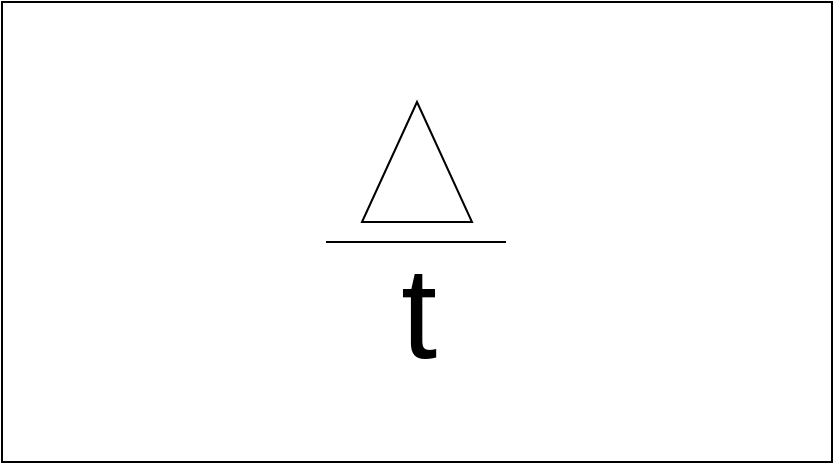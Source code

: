 <mxfile>
    <diagram id="WuJgi5nCgKc9oO3b-uZK" name="Page-1">
        <mxGraphModel dx="1556" dy="881" grid="1" gridSize="10" guides="1" tooltips="1" connect="1" arrows="1" fold="1" page="1" pageScale="1" pageWidth="850" pageHeight="1100" math="0" shadow="0">
            <root>
                <mxCell id="0"/>
                <mxCell id="1" parent="0"/>
                <mxCell id="6" value="" style="rounded=0;whiteSpace=wrap;html=1;" vertex="1" parent="1">
                    <mxGeometry x="218" y="160" width="415" height="230" as="geometry"/>
                </mxCell>
                <mxCell id="2" value="&lt;font&gt;t&lt;/font&gt;" style="text;html=1;align=center;verticalAlign=middle;resizable=0;points=[];autosize=1;strokeColor=none;fillColor=none;fontSize=65;" vertex="1" parent="1">
                    <mxGeometry x="405.5" y="270" width="40" height="90" as="geometry"/>
                </mxCell>
                <mxCell id="3" value="" style="endArrow=none;html=1;" edge="1" parent="1">
                    <mxGeometry width="50" height="50" relative="1" as="geometry">
                        <mxPoint x="380" y="280" as="sourcePoint"/>
                        <mxPoint x="470" y="280" as="targetPoint"/>
                    </mxGeometry>
                </mxCell>
                <mxCell id="4" value="" style="triangle;whiteSpace=wrap;html=1;direction=north;" vertex="1" parent="1">
                    <mxGeometry x="398" y="210" width="55" height="60" as="geometry"/>
                </mxCell>
            </root>
        </mxGraphModel>
    </diagram>
</mxfile>